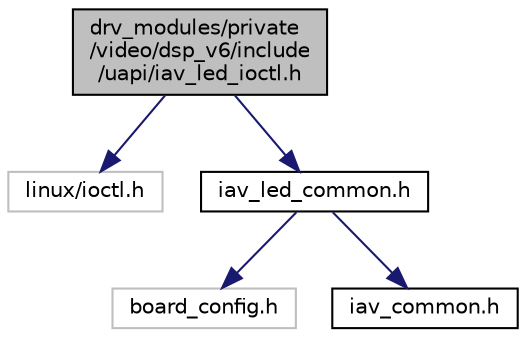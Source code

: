 digraph "drv_modules/private/video/dsp_v6/include/uapi/iav_led_ioctl.h"
{
 // INTERACTIVE_SVG=YES
 // LATEX_PDF_SIZE
  bgcolor="transparent";
  edge [fontname="Helvetica",fontsize="10",labelfontname="Helvetica",labelfontsize="10"];
  node [fontname="Helvetica",fontsize="10",shape=record];
  Node1 [label="drv_modules/private\l/video/dsp_v6/include\l/uapi/iav_led_ioctl.h",height=0.2,width=0.4,color="black", fillcolor="grey75", style="filled", fontcolor="black",tooltip="This file defines video output configuration ioctl."];
  Node1 -> Node2 [color="midnightblue",fontsize="10",style="solid",fontname="Helvetica"];
  Node2 [label="linux/ioctl.h",height=0.2,width=0.4,color="grey75",tooltip=" "];
  Node1 -> Node3 [color="midnightblue",fontsize="10",style="solid",fontname="Helvetica"];
  Node3 [label="iav_led_common.h",height=0.2,width=0.4,color="black",URL="$d6/d44/iav__led__common_8h.html",tooltip="This file defines IAV LED Configuration structures."];
  Node3 -> Node4 [color="midnightblue",fontsize="10",style="solid",fontname="Helvetica"];
  Node4 [label="board_config.h",height=0.2,width=0.4,color="grey75",tooltip=" "];
  Node3 -> Node5 [color="midnightblue",fontsize="10",style="solid",fontname="Helvetica"];
  Node5 [label="iav_common.h",height=0.2,width=0.4,color="black",URL="$d9/da5/iav__common_8h.html",tooltip="This file defines common enumerations used in all IAV driver and header files."];
}
